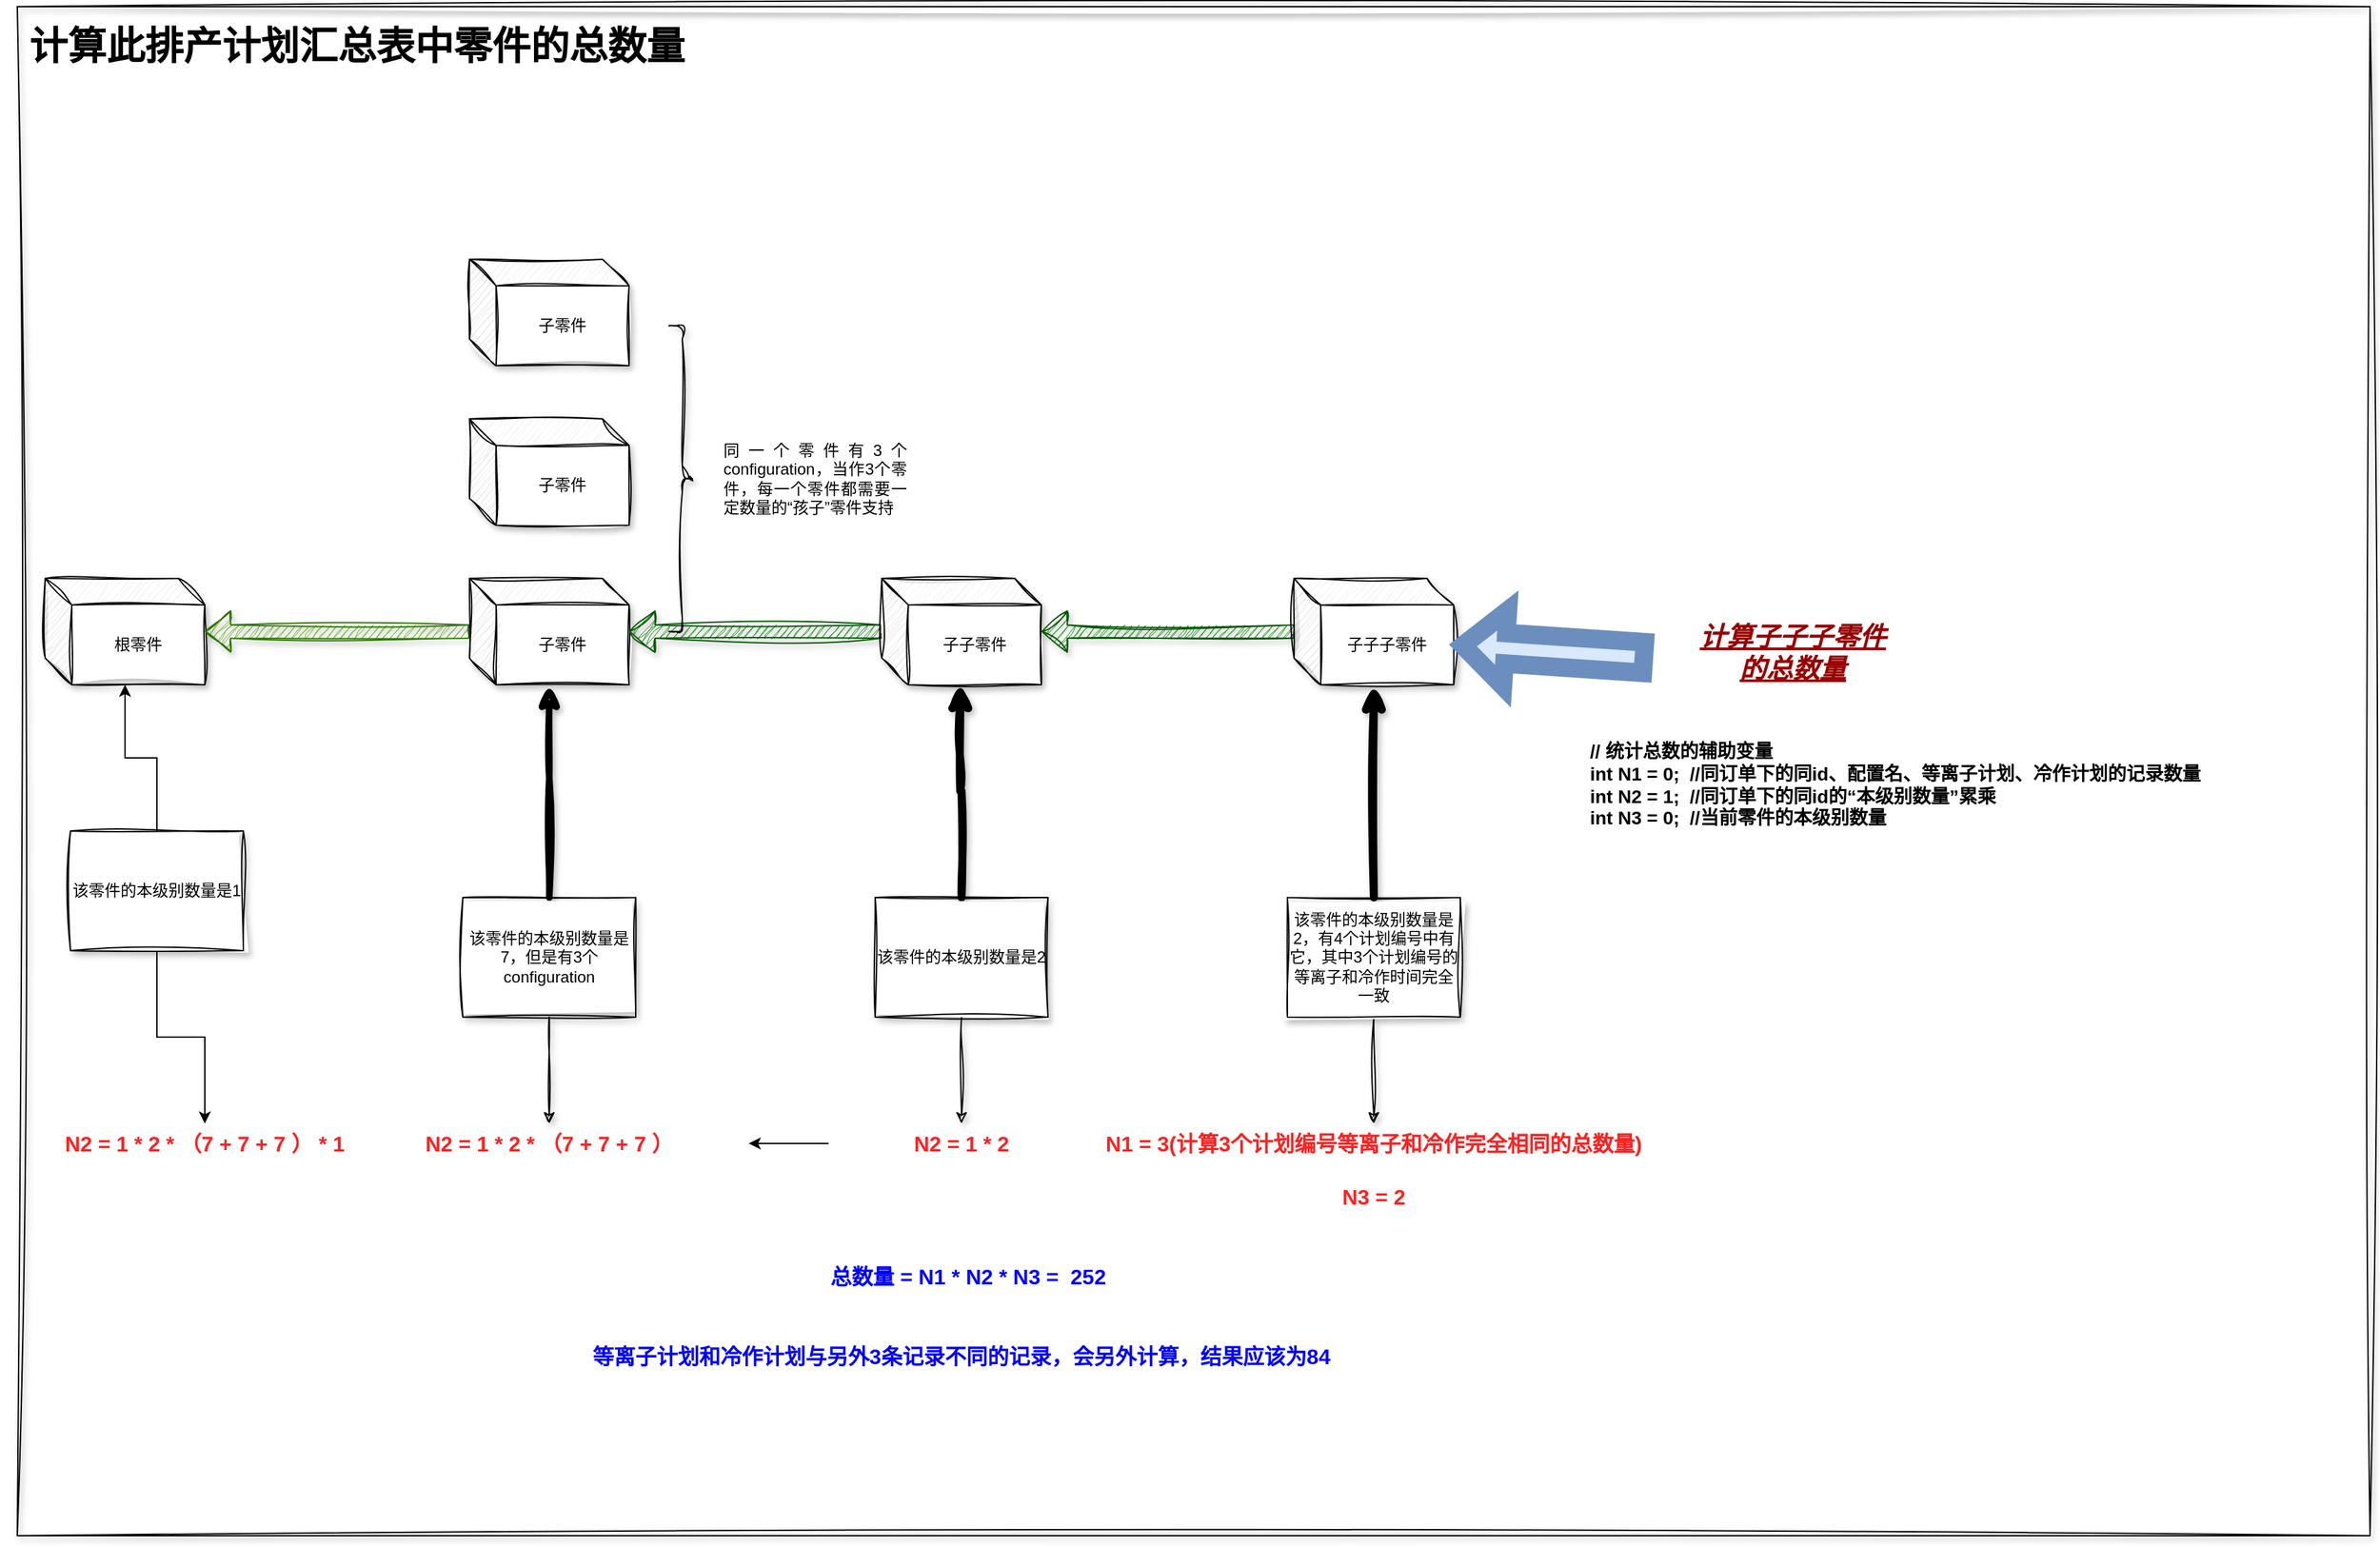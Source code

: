 <mxfile version="22.1.21" type="github">
  <diagram name="第 1 页" id="hel060i3aNS7jzC0T3wl">
    <mxGraphModel dx="1380" dy="1951" grid="1" gridSize="10" guides="1" tooltips="1" connect="1" arrows="1" fold="1" page="1" pageScale="1" pageWidth="827" pageHeight="1169" math="0" shadow="0">
      <root>
        <mxCell id="0" />
        <mxCell id="1" parent="0" />
        <mxCell id="059qrzUKcTWF5gOo4CG2-1" value="根零件" style="shape=cube;whiteSpace=wrap;html=1;boundedLbl=1;backgroundOutline=1;darkOpacity=0.05;darkOpacity2=0.1;sketch=1;curveFitting=1;jiggle=2;shadow=1;" parent="1" vertex="1">
          <mxGeometry x="161" y="110" width="120" height="80" as="geometry" />
        </mxCell>
        <mxCell id="059qrzUKcTWF5gOo4CG2-9" style="edgeStyle=orthogonalEdgeStyle;rounded=0;orthogonalLoop=1;jettySize=auto;html=1;shape=flexArrow;fillColor=#60a917;strokeColor=#2D7600;sketch=1;curveFitting=1;jiggle=2;shadow=1;" parent="1" source="059qrzUKcTWF5gOo4CG2-2" target="059qrzUKcTWF5gOo4CG2-1" edge="1">
          <mxGeometry relative="1" as="geometry" />
        </mxCell>
        <mxCell id="059qrzUKcTWF5gOo4CG2-2" value="子零件" style="shape=cube;whiteSpace=wrap;html=1;boundedLbl=1;backgroundOutline=1;darkOpacity=0.05;darkOpacity2=0.1;sketch=1;curveFitting=1;jiggle=2;shadow=1;" parent="1" vertex="1">
          <mxGeometry x="480" y="110" width="120" height="80" as="geometry" />
        </mxCell>
        <mxCell id="059qrzUKcTWF5gOo4CG2-8" style="edgeStyle=orthogonalEdgeStyle;rounded=0;orthogonalLoop=1;jettySize=auto;html=1;fillColor=#008a00;strokeColor=#005700;shape=flexArrow;sketch=1;curveFitting=1;jiggle=2;shadow=1;" parent="1" source="059qrzUKcTWF5gOo4CG2-3" target="059qrzUKcTWF5gOo4CG2-2" edge="1">
          <mxGeometry relative="1" as="geometry" />
        </mxCell>
        <mxCell id="059qrzUKcTWF5gOo4CG2-3" value="子子零件" style="shape=cube;whiteSpace=wrap;html=1;boundedLbl=1;backgroundOutline=1;darkOpacity=0.05;darkOpacity2=0.1;sketch=1;curveFitting=1;jiggle=2;shadow=1;" parent="1" vertex="1">
          <mxGeometry x="790" y="110" width="120" height="80" as="geometry" />
        </mxCell>
        <mxCell id="059qrzUKcTWF5gOo4CG2-6" style="edgeStyle=orthogonalEdgeStyle;rounded=0;orthogonalLoop=1;jettySize=auto;html=1;fillColor=#008a00;strokeColor=#005700;shape=flexArrow;sketch=1;curveFitting=1;jiggle=2;shadow=1;" parent="1" source="059qrzUKcTWF5gOo4CG2-4" target="059qrzUKcTWF5gOo4CG2-3" edge="1">
          <mxGeometry relative="1" as="geometry" />
        </mxCell>
        <mxCell id="059qrzUKcTWF5gOo4CG2-4" value="子子子零件" style="shape=cube;whiteSpace=wrap;html=1;boundedLbl=1;backgroundOutline=1;darkOpacity=0.05;darkOpacity2=0.1;sketch=1;curveFitting=1;jiggle=2;shadow=1;" parent="1" vertex="1">
          <mxGeometry x="1100" y="110" width="120" height="80" as="geometry" />
        </mxCell>
        <mxCell id="059qrzUKcTWF5gOo4CG2-12" style="edgeStyle=orthogonalEdgeStyle;rounded=0;orthogonalLoop=1;jettySize=auto;html=1;sketch=1;curveFitting=1;jiggle=2;shadow=1;strokeWidth=6;" parent="1" source="059qrzUKcTWF5gOo4CG2-11" target="059qrzUKcTWF5gOo4CG2-4" edge="1">
          <mxGeometry relative="1" as="geometry" />
        </mxCell>
        <mxCell id="059qrzUKcTWF5gOo4CG2-31" style="edgeStyle=orthogonalEdgeStyle;rounded=0;orthogonalLoop=1;jettySize=auto;html=1;sketch=1;curveFitting=1;jiggle=2;shadow=1;" parent="1" source="059qrzUKcTWF5gOo4CG2-11" target="059qrzUKcTWF5gOo4CG2-29" edge="1">
          <mxGeometry relative="1" as="geometry" />
        </mxCell>
        <mxCell id="059qrzUKcTWF5gOo4CG2-11" value="该零件的本级别数量是2，有4个计划编号中有它，其中3个计划编号的等离子和冷作时间完全一致" style="rounded=0;whiteSpace=wrap;html=1;sketch=1;curveFitting=1;jiggle=2;shadow=1;" parent="1" vertex="1">
          <mxGeometry x="1095" y="350" width="130" height="90" as="geometry" />
        </mxCell>
        <mxCell id="059qrzUKcTWF5gOo4CG2-17" style="edgeStyle=orthogonalEdgeStyle;rounded=0;orthogonalLoop=1;jettySize=auto;html=1;entryX=0.492;entryY=0.987;entryDx=0;entryDy=0;entryPerimeter=0;sketch=1;curveFitting=1;jiggle=2;shadow=1;strokeWidth=6;" parent="1" source="059qrzUKcTWF5gOo4CG2-16" target="059qrzUKcTWF5gOo4CG2-3" edge="1">
          <mxGeometry relative="1" as="geometry">
            <mxPoint x="855" y="200" as="targetPoint" />
          </mxGeometry>
        </mxCell>
        <mxCell id="059qrzUKcTWF5gOo4CG2-35" style="edgeStyle=orthogonalEdgeStyle;rounded=0;orthogonalLoop=1;jettySize=auto;html=1;entryX=0.5;entryY=0;entryDx=0;entryDy=0;sketch=1;curveFitting=1;jiggle=2;shadow=1;" parent="1" source="059qrzUKcTWF5gOo4CG2-16" target="059qrzUKcTWF5gOo4CG2-34" edge="1">
          <mxGeometry relative="1" as="geometry" />
        </mxCell>
        <mxCell id="059qrzUKcTWF5gOo4CG2-16" value="该零件的本级别数量是2" style="rounded=0;whiteSpace=wrap;html=1;sketch=1;curveFitting=1;jiggle=2;shadow=1;" parent="1" vertex="1">
          <mxGeometry x="785" y="350" width="130" height="90" as="geometry" />
        </mxCell>
        <mxCell id="059qrzUKcTWF5gOo4CG2-26" style="edgeStyle=orthogonalEdgeStyle;rounded=0;orthogonalLoop=1;jettySize=auto;html=1;sketch=1;curveFitting=1;jiggle=2;shadow=1;strokeWidth=5;" parent="1" source="059qrzUKcTWF5gOo4CG2-18" target="059qrzUKcTWF5gOo4CG2-2" edge="1">
          <mxGeometry relative="1" as="geometry">
            <Array as="points">
              <mxPoint x="540" y="260" />
              <mxPoint x="540" y="260" />
            </Array>
          </mxGeometry>
        </mxCell>
        <mxCell id="059qrzUKcTWF5gOo4CG2-39" style="edgeStyle=orthogonalEdgeStyle;rounded=0;orthogonalLoop=1;jettySize=auto;html=1;sketch=1;curveFitting=1;jiggle=2;shadow=1;" parent="1" source="059qrzUKcTWF5gOo4CG2-18" target="059qrzUKcTWF5gOo4CG2-36" edge="1">
          <mxGeometry relative="1" as="geometry" />
        </mxCell>
        <mxCell id="059qrzUKcTWF5gOo4CG2-18" value="该零件的本级别数量是7，但是有3个configuration" style="rounded=0;whiteSpace=wrap;html=1;sketch=1;curveFitting=1;jiggle=2;shadow=1;" parent="1" vertex="1">
          <mxGeometry x="475" y="350" width="130" height="90" as="geometry" />
        </mxCell>
        <mxCell id="059qrzUKcTWF5gOo4CG2-19" value="子零件" style="shape=cube;whiteSpace=wrap;html=1;boundedLbl=1;backgroundOutline=1;darkOpacity=0.05;darkOpacity2=0.1;sketch=1;curveFitting=1;jiggle=2;shadow=1;" parent="1" vertex="1">
          <mxGeometry x="480" y="-10" width="120" height="80" as="geometry" />
        </mxCell>
        <mxCell id="059qrzUKcTWF5gOo4CG2-20" value="子零件" style="shape=cube;whiteSpace=wrap;html=1;boundedLbl=1;backgroundOutline=1;darkOpacity=0.05;darkOpacity2=0.1;sketch=1;curveFitting=1;jiggle=2;shadow=1;" parent="1" vertex="1">
          <mxGeometry x="480" y="-130" width="120" height="80" as="geometry" />
        </mxCell>
        <mxCell id="059qrzUKcTWF5gOo4CG2-24" value="" style="shape=curlyBracket;whiteSpace=wrap;html=1;rounded=1;flipH=1;labelPosition=right;verticalLabelPosition=middle;align=left;verticalAlign=middle;sketch=1;curveFitting=1;jiggle=2;shadow=1;" parent="1" vertex="1">
          <mxGeometry x="630" y="-80" width="20" height="230" as="geometry" />
        </mxCell>
        <mxCell id="059qrzUKcTWF5gOo4CG2-25" value="&lt;div style=&quot;text-align: justify;&quot;&gt;&lt;span style=&quot;background-color: initial;&quot;&gt;同一个零件有3个configuration，当作3个零件，每一个零件都需要一定数量的“孩子”零件支持&lt;/span&gt;&lt;/div&gt;" style="text;html=1;strokeColor=none;fillColor=none;align=center;verticalAlign=middle;whiteSpace=wrap;rounded=0;sketch=1;curveFitting=1;jiggle=2;shadow=1;" parent="1" vertex="1">
          <mxGeometry x="670" y="20" width="140" height="30" as="geometry" />
        </mxCell>
        <mxCell id="059qrzUKcTWF5gOo4CG2-28" value="&lt;div style=&quot;text-align: justify; font-size: 14px;&quot;&gt;&lt;font style=&quot;font-size: 14px;&quot;&gt;&lt;b&gt;&amp;nbsp; &amp;nbsp; &amp;nbsp; &amp;nbsp; &amp;nbsp; &amp;nbsp; &amp;nbsp; &amp;nbsp; // 统计总数的辅助变量&lt;/b&gt;&lt;/font&gt;&lt;/div&gt;&lt;div style=&quot;text-align: justify; font-size: 14px;&quot;&gt;&lt;font style=&quot;font-size: 14px;&quot;&gt;&lt;b&gt;&amp;nbsp; &amp;nbsp; &amp;nbsp; &amp;nbsp; &amp;nbsp; &amp;nbsp; &amp;nbsp; &amp;nbsp; int N1 = 0;&amp;nbsp; //同订单下的同id、配置名、等离子计划、冷作计划的记录数量&lt;/b&gt;&lt;/font&gt;&lt;/div&gt;&lt;div style=&quot;text-align: justify; font-size: 14px;&quot;&gt;&lt;font style=&quot;font-size: 14px;&quot;&gt;&lt;b&gt;&amp;nbsp; &amp;nbsp; &amp;nbsp; &amp;nbsp; &amp;nbsp; &amp;nbsp; &amp;nbsp; &amp;nbsp; int N2 = 1;&amp;nbsp; //同订单下的同id的“本级别数量”累乘&lt;/b&gt;&lt;/font&gt;&lt;/div&gt;&lt;div style=&quot;text-align: justify; font-size: 14px;&quot;&gt;&lt;font style=&quot;font-size: 14px;&quot;&gt;&lt;b&gt;&amp;nbsp; &amp;nbsp; &amp;nbsp; &amp;nbsp; &amp;nbsp; &amp;nbsp; &amp;nbsp; &amp;nbsp; int N3 = 0;&amp;nbsp; //当前零件的本级别数量&lt;/b&gt;&lt;/font&gt;&lt;/div&gt;" style="text;html=1;strokeColor=none;fillColor=none;align=center;verticalAlign=middle;whiteSpace=wrap;rounded=0;sketch=1;curveFitting=1;jiggle=2;shadow=1;" parent="1" vertex="1">
          <mxGeometry x="1241" y="180" width="560" height="170" as="geometry" />
        </mxCell>
        <mxCell id="059qrzUKcTWF5gOo4CG2-29" value="N1 = 3(计算3个计划编号等离子和冷作完全相同的总数量)" style="text;html=1;strokeColor=none;fillColor=none;align=center;verticalAlign=middle;whiteSpace=wrap;rounded=0;fontSize=16;fontStyle=1;fontColor=#FF2121;sketch=1;curveFitting=1;jiggle=2;shadow=1;" parent="1" vertex="1">
          <mxGeometry x="870" y="520" width="580" height="30" as="geometry" />
        </mxCell>
        <mxCell id="059qrzUKcTWF5gOo4CG2-33" value="N3 = 2" style="text;html=1;strokeColor=none;fillColor=none;align=center;verticalAlign=middle;whiteSpace=wrap;rounded=0;fontSize=16;fontStyle=1;fontColor=#FF2121;sketch=1;curveFitting=1;jiggle=2;shadow=1;" parent="1" vertex="1">
          <mxGeometry x="1130" y="560" width="60" height="30" as="geometry" />
        </mxCell>
        <mxCell id="ACr1G4Yc1FXFggKoz1pU-1" style="edgeStyle=orthogonalEdgeStyle;rounded=0;orthogonalLoop=1;jettySize=auto;html=1;" edge="1" parent="1" source="059qrzUKcTWF5gOo4CG2-34" target="059qrzUKcTWF5gOo4CG2-36">
          <mxGeometry relative="1" as="geometry" />
        </mxCell>
        <mxCell id="059qrzUKcTWF5gOo4CG2-34" value="N2 = 1 * 2" style="text;html=1;strokeColor=none;fillColor=none;align=center;verticalAlign=middle;whiteSpace=wrap;rounded=0;fontSize=16;fontStyle=1;fontColor=#FF2121;sketch=1;curveFitting=1;jiggle=2;shadow=1;" parent="1" vertex="1">
          <mxGeometry x="750" y="520" width="200" height="30" as="geometry" />
        </mxCell>
        <mxCell id="059qrzUKcTWF5gOo4CG2-36" value="N2 = 1 * 2 * （7 + 7 + 7 ）" style="text;html=1;strokeColor=none;fillColor=none;align=center;verticalAlign=middle;whiteSpace=wrap;rounded=0;fontSize=16;fontStyle=1;fontColor=#FF2121;sketch=1;curveFitting=1;jiggle=2;shadow=1;" parent="1" vertex="1">
          <mxGeometry x="390" y="520" width="300" height="30" as="geometry" />
        </mxCell>
        <mxCell id="059qrzUKcTWF5gOo4CG2-37" value="总数量 = N1 * N2 * N3 =&amp;nbsp; 252" style="text;html=1;strokeColor=none;fillColor=none;align=center;verticalAlign=middle;whiteSpace=wrap;rounded=0;fontSize=16;fontStyle=1;fontColor=#0000FF;sketch=1;curveFitting=1;jiggle=2;shadow=1;" parent="1" vertex="1">
          <mxGeometry x="520" y="620" width="670" height="30" as="geometry" />
        </mxCell>
        <mxCell id="059qrzUKcTWF5gOo4CG2-40" value="等离子计划和冷作计划与另外3条记录不同的记录，会另外计算，结果应该为84" style="text;html=1;strokeColor=none;fillColor=none;align=center;verticalAlign=middle;whiteSpace=wrap;rounded=0;fontSize=16;fontStyle=1;fontColor=#0000FF;sketch=1;curveFitting=1;jiggle=2;shadow=1;" parent="1" vertex="1">
          <mxGeometry x="515" y="680" width="670" height="30" as="geometry" />
        </mxCell>
        <mxCell id="059qrzUKcTWF5gOo4CG2-41" value="" style="swimlane;startSize=0;sketch=1;curveFitting=1;jiggle=2;shadow=1;" parent="1" vertex="1">
          <mxGeometry x="140" y="-320" width="1769" height="1150" as="geometry" />
        </mxCell>
        <mxCell id="059qrzUKcTWF5gOo4CG2-42" value="计算此排产计划汇总表中零件的总数量" style="text;html=1;strokeColor=none;fillColor=none;align=center;verticalAlign=middle;whiteSpace=wrap;rounded=0;fontSize=29;fontStyle=1;sketch=1;curveFitting=1;jiggle=2;shadow=1;" parent="059qrzUKcTWF5gOo4CG2-41" vertex="1">
          <mxGeometry x="-9" y="20" width="529" height="20" as="geometry" />
        </mxCell>
        <mxCell id="059qrzUKcTWF5gOo4CG2-43" value="" style="shape=flexArrow;endArrow=classic;html=1;rounded=0;entryX=0;entryY=0;entryDx=120.0;entryDy=50;entryPerimeter=0;strokeWidth=14;fillColor=#dae8fc;strokeColor=#6c8ebf;" parent="059qrzUKcTWF5gOo4CG2-41" target="059qrzUKcTWF5gOo4CG2-4" edge="1">
          <mxGeometry width="50" height="50" relative="1" as="geometry">
            <mxPoint x="1230" y="490" as="sourcePoint" />
            <mxPoint x="1370" y="450" as="targetPoint" />
          </mxGeometry>
        </mxCell>
        <mxCell id="059qrzUKcTWF5gOo4CG2-15" value="计算子子子零件的总数量" style="text;html=1;strokeColor=none;fillColor=none;align=center;verticalAlign=middle;whiteSpace=wrap;rounded=0;sketch=1;curveFitting=1;jiggle=2;shadow=1;fontColor=#990000;fontSize=20;fontStyle=7;labelBackgroundColor=none;labelBorderColor=none;" parent="059qrzUKcTWF5gOo4CG2-41" vertex="1">
          <mxGeometry x="1260" y="470" width="150" height="30" as="geometry" />
        </mxCell>
        <mxCell id="ACr1G4Yc1FXFggKoz1pU-2" value="N2 = 1 * 2 * （7 + 7 + 7 ） * 1" style="text;html=1;strokeColor=none;fillColor=none;align=center;verticalAlign=middle;whiteSpace=wrap;rounded=0;fontSize=16;fontStyle=1;fontColor=#FF2121;sketch=1;curveFitting=1;jiggle=2;shadow=1;" vertex="1" parent="059qrzUKcTWF5gOo4CG2-41">
          <mxGeometry x="-9" y="840" width="300" height="30" as="geometry" />
        </mxCell>
        <mxCell id="ACr1G4Yc1FXFggKoz1pU-6" style="edgeStyle=orthogonalEdgeStyle;rounded=0;orthogonalLoop=1;jettySize=auto;html=1;" edge="1" parent="059qrzUKcTWF5gOo4CG2-41" source="ACr1G4Yc1FXFggKoz1pU-3" target="ACr1G4Yc1FXFggKoz1pU-2">
          <mxGeometry relative="1" as="geometry" />
        </mxCell>
        <mxCell id="ACr1G4Yc1FXFggKoz1pU-3" value="该零件的本级别数量是1" style="rounded=0;whiteSpace=wrap;html=1;sketch=1;curveFitting=1;jiggle=2;shadow=1;" vertex="1" parent="059qrzUKcTWF5gOo4CG2-41">
          <mxGeometry x="40" y="620" width="130" height="90" as="geometry" />
        </mxCell>
        <mxCell id="ACr1G4Yc1FXFggKoz1pU-4" style="edgeStyle=orthogonalEdgeStyle;rounded=0;orthogonalLoop=1;jettySize=auto;html=1;" edge="1" parent="1" source="ACr1G4Yc1FXFggKoz1pU-3" target="059qrzUKcTWF5gOo4CG2-1">
          <mxGeometry relative="1" as="geometry" />
        </mxCell>
      </root>
    </mxGraphModel>
  </diagram>
</mxfile>
